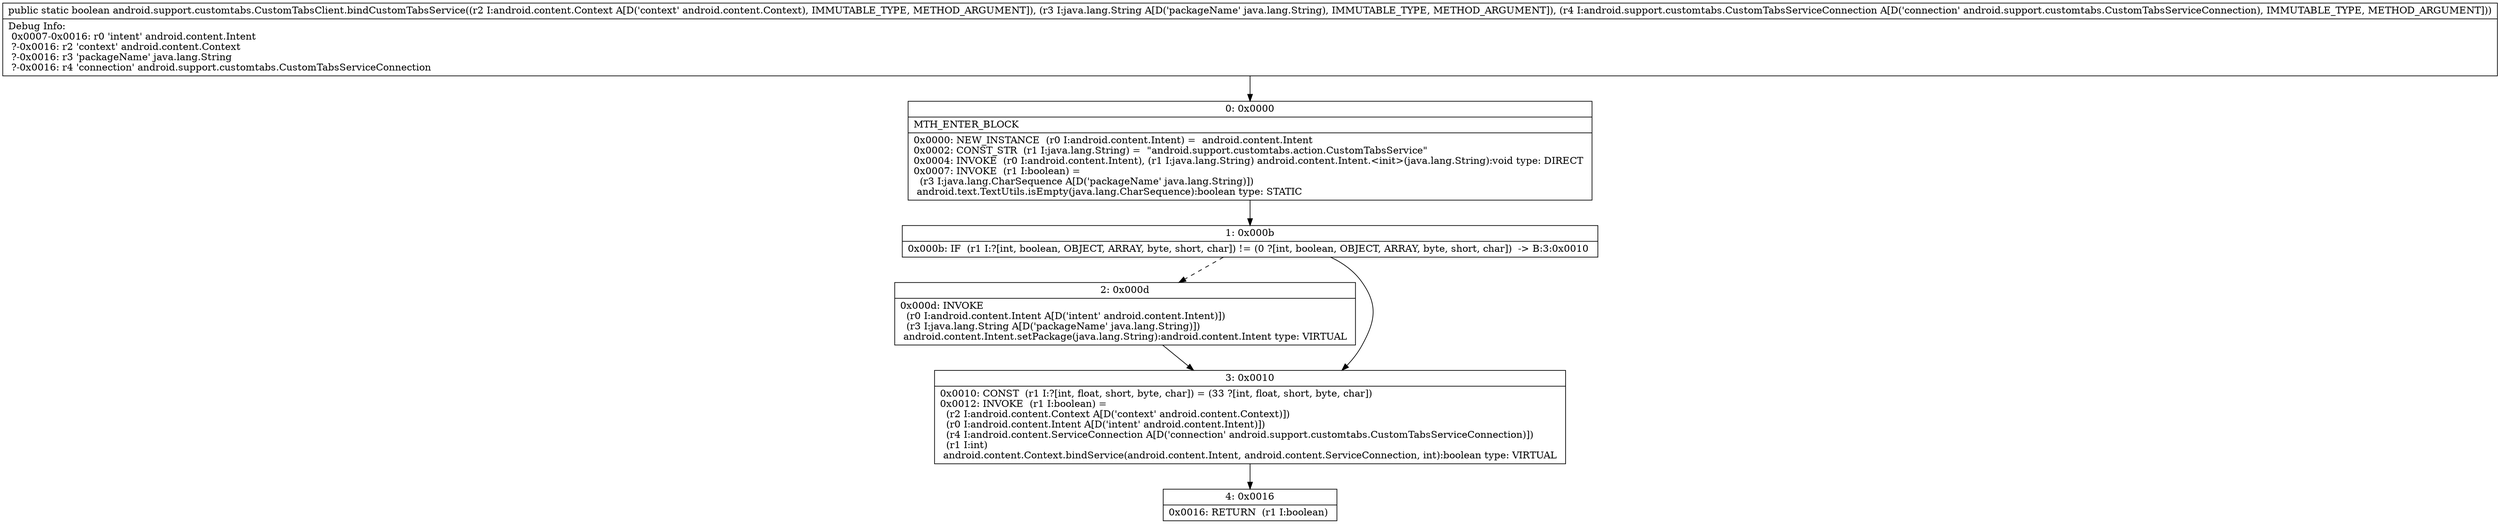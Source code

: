 digraph "CFG forandroid.support.customtabs.CustomTabsClient.bindCustomTabsService(Landroid\/content\/Context;Ljava\/lang\/String;Landroid\/support\/customtabs\/CustomTabsServiceConnection;)Z" {
Node_0 [shape=record,label="{0\:\ 0x0000|MTH_ENTER_BLOCK\l|0x0000: NEW_INSTANCE  (r0 I:android.content.Intent) =  android.content.Intent \l0x0002: CONST_STR  (r1 I:java.lang.String) =  \"android.support.customtabs.action.CustomTabsService\" \l0x0004: INVOKE  (r0 I:android.content.Intent), (r1 I:java.lang.String) android.content.Intent.\<init\>(java.lang.String):void type: DIRECT \l0x0007: INVOKE  (r1 I:boolean) = \l  (r3 I:java.lang.CharSequence A[D('packageName' java.lang.String)])\l android.text.TextUtils.isEmpty(java.lang.CharSequence):boolean type: STATIC \l}"];
Node_1 [shape=record,label="{1\:\ 0x000b|0x000b: IF  (r1 I:?[int, boolean, OBJECT, ARRAY, byte, short, char]) != (0 ?[int, boolean, OBJECT, ARRAY, byte, short, char])  \-\> B:3:0x0010 \l}"];
Node_2 [shape=record,label="{2\:\ 0x000d|0x000d: INVOKE  \l  (r0 I:android.content.Intent A[D('intent' android.content.Intent)])\l  (r3 I:java.lang.String A[D('packageName' java.lang.String)])\l android.content.Intent.setPackage(java.lang.String):android.content.Intent type: VIRTUAL \l}"];
Node_3 [shape=record,label="{3\:\ 0x0010|0x0010: CONST  (r1 I:?[int, float, short, byte, char]) = (33 ?[int, float, short, byte, char]) \l0x0012: INVOKE  (r1 I:boolean) = \l  (r2 I:android.content.Context A[D('context' android.content.Context)])\l  (r0 I:android.content.Intent A[D('intent' android.content.Intent)])\l  (r4 I:android.content.ServiceConnection A[D('connection' android.support.customtabs.CustomTabsServiceConnection)])\l  (r1 I:int)\l android.content.Context.bindService(android.content.Intent, android.content.ServiceConnection, int):boolean type: VIRTUAL \l}"];
Node_4 [shape=record,label="{4\:\ 0x0016|0x0016: RETURN  (r1 I:boolean) \l}"];
MethodNode[shape=record,label="{public static boolean android.support.customtabs.CustomTabsClient.bindCustomTabsService((r2 I:android.content.Context A[D('context' android.content.Context), IMMUTABLE_TYPE, METHOD_ARGUMENT]), (r3 I:java.lang.String A[D('packageName' java.lang.String), IMMUTABLE_TYPE, METHOD_ARGUMENT]), (r4 I:android.support.customtabs.CustomTabsServiceConnection A[D('connection' android.support.customtabs.CustomTabsServiceConnection), IMMUTABLE_TYPE, METHOD_ARGUMENT]))  | Debug Info:\l  0x0007\-0x0016: r0 'intent' android.content.Intent\l  ?\-0x0016: r2 'context' android.content.Context\l  ?\-0x0016: r3 'packageName' java.lang.String\l  ?\-0x0016: r4 'connection' android.support.customtabs.CustomTabsServiceConnection\l}"];
MethodNode -> Node_0;
Node_0 -> Node_1;
Node_1 -> Node_2[style=dashed];
Node_1 -> Node_3;
Node_2 -> Node_3;
Node_3 -> Node_4;
}

